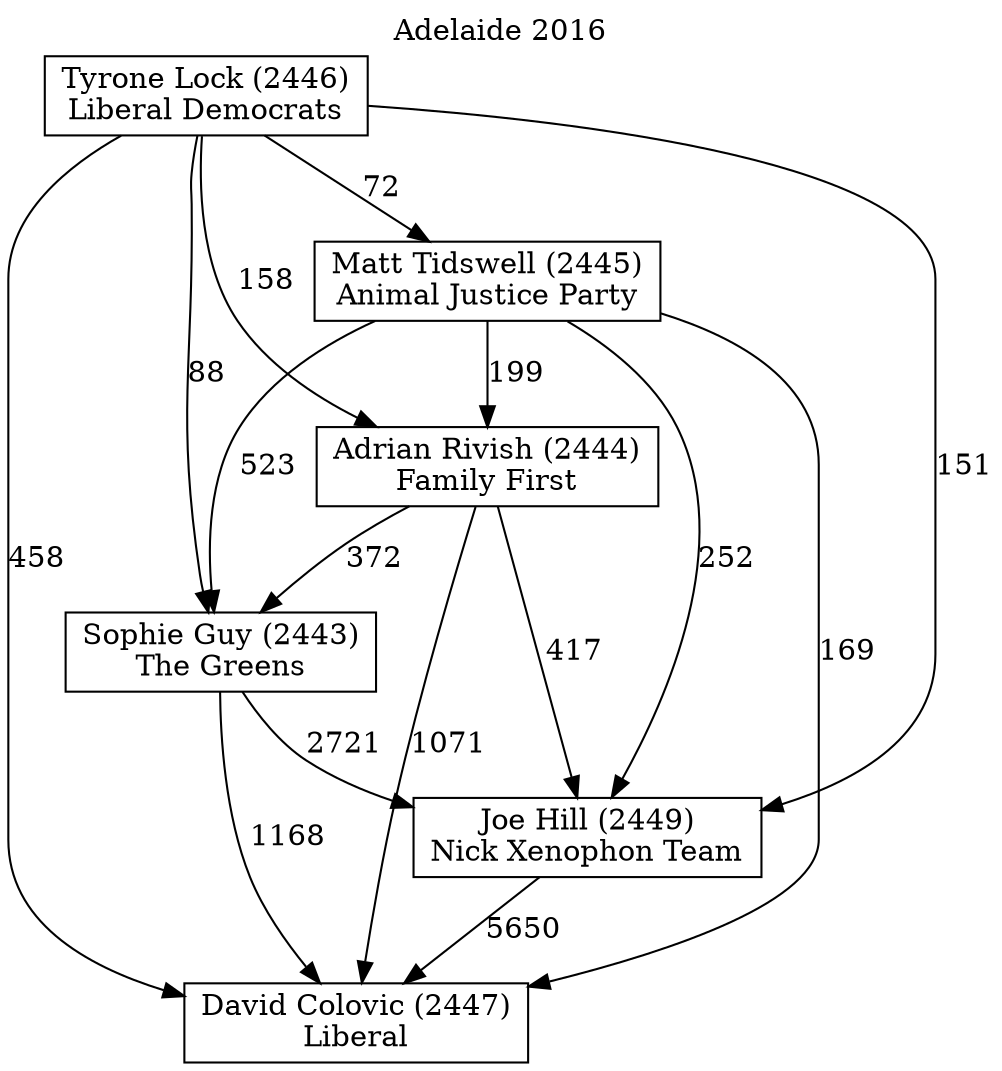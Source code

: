 // House preference flow
digraph "David Colovic (2447)_Adelaide_2016" {
	graph [label="Adelaide 2016" labelloc=t mclimit=10]
	node [shape=box]
	"David Colovic (2447)" [label="David Colovic (2447)
Liberal"]
	"Joe Hill (2449)" [label="Joe Hill (2449)
Nick Xenophon Team"]
	"Sophie Guy (2443)" [label="Sophie Guy (2443)
The Greens"]
	"Adrian Rivish (2444)" [label="Adrian Rivish (2444)
Family First"]
	"Matt Tidswell (2445)" [label="Matt Tidswell (2445)
Animal Justice Party"]
	"Tyrone Lock (2446)" [label="Tyrone Lock (2446)
Liberal Democrats"]
	"Joe Hill (2449)" -> "David Colovic (2447)" [label=5650]
	"Sophie Guy (2443)" -> "Joe Hill (2449)" [label=2721]
	"Adrian Rivish (2444)" -> "Sophie Guy (2443)" [label=372]
	"Matt Tidswell (2445)" -> "Adrian Rivish (2444)" [label=199]
	"Tyrone Lock (2446)" -> "Matt Tidswell (2445)" [label=72]
	"Sophie Guy (2443)" -> "David Colovic (2447)" [label=1168]
	"Adrian Rivish (2444)" -> "David Colovic (2447)" [label=1071]
	"Matt Tidswell (2445)" -> "David Colovic (2447)" [label=169]
	"Tyrone Lock (2446)" -> "David Colovic (2447)" [label=458]
	"Tyrone Lock (2446)" -> "Adrian Rivish (2444)" [label=158]
	"Matt Tidswell (2445)" -> "Sophie Guy (2443)" [label=523]
	"Tyrone Lock (2446)" -> "Sophie Guy (2443)" [label=88]
	"Adrian Rivish (2444)" -> "Joe Hill (2449)" [label=417]
	"Matt Tidswell (2445)" -> "Joe Hill (2449)" [label=252]
	"Tyrone Lock (2446)" -> "Joe Hill (2449)" [label=151]
}
